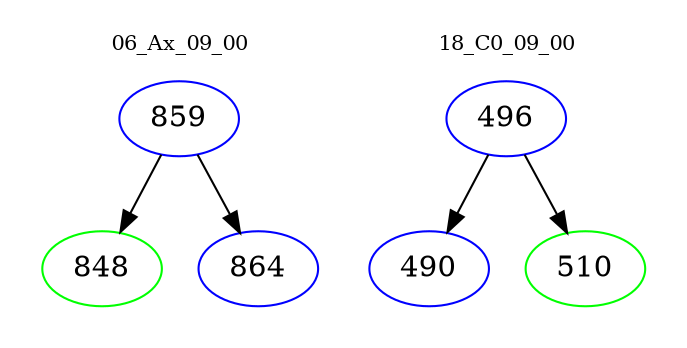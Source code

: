 digraph{
subgraph cluster_0 {
color = white
label = "06_Ax_09_00";
fontsize=10;
T0_859 [label="859", color="blue"]
T0_859 -> T0_848 [color="black"]
T0_848 [label="848", color="green"]
T0_859 -> T0_864 [color="black"]
T0_864 [label="864", color="blue"]
}
subgraph cluster_1 {
color = white
label = "18_C0_09_00";
fontsize=10;
T1_496 [label="496", color="blue"]
T1_496 -> T1_490 [color="black"]
T1_490 [label="490", color="blue"]
T1_496 -> T1_510 [color="black"]
T1_510 [label="510", color="green"]
}
}
